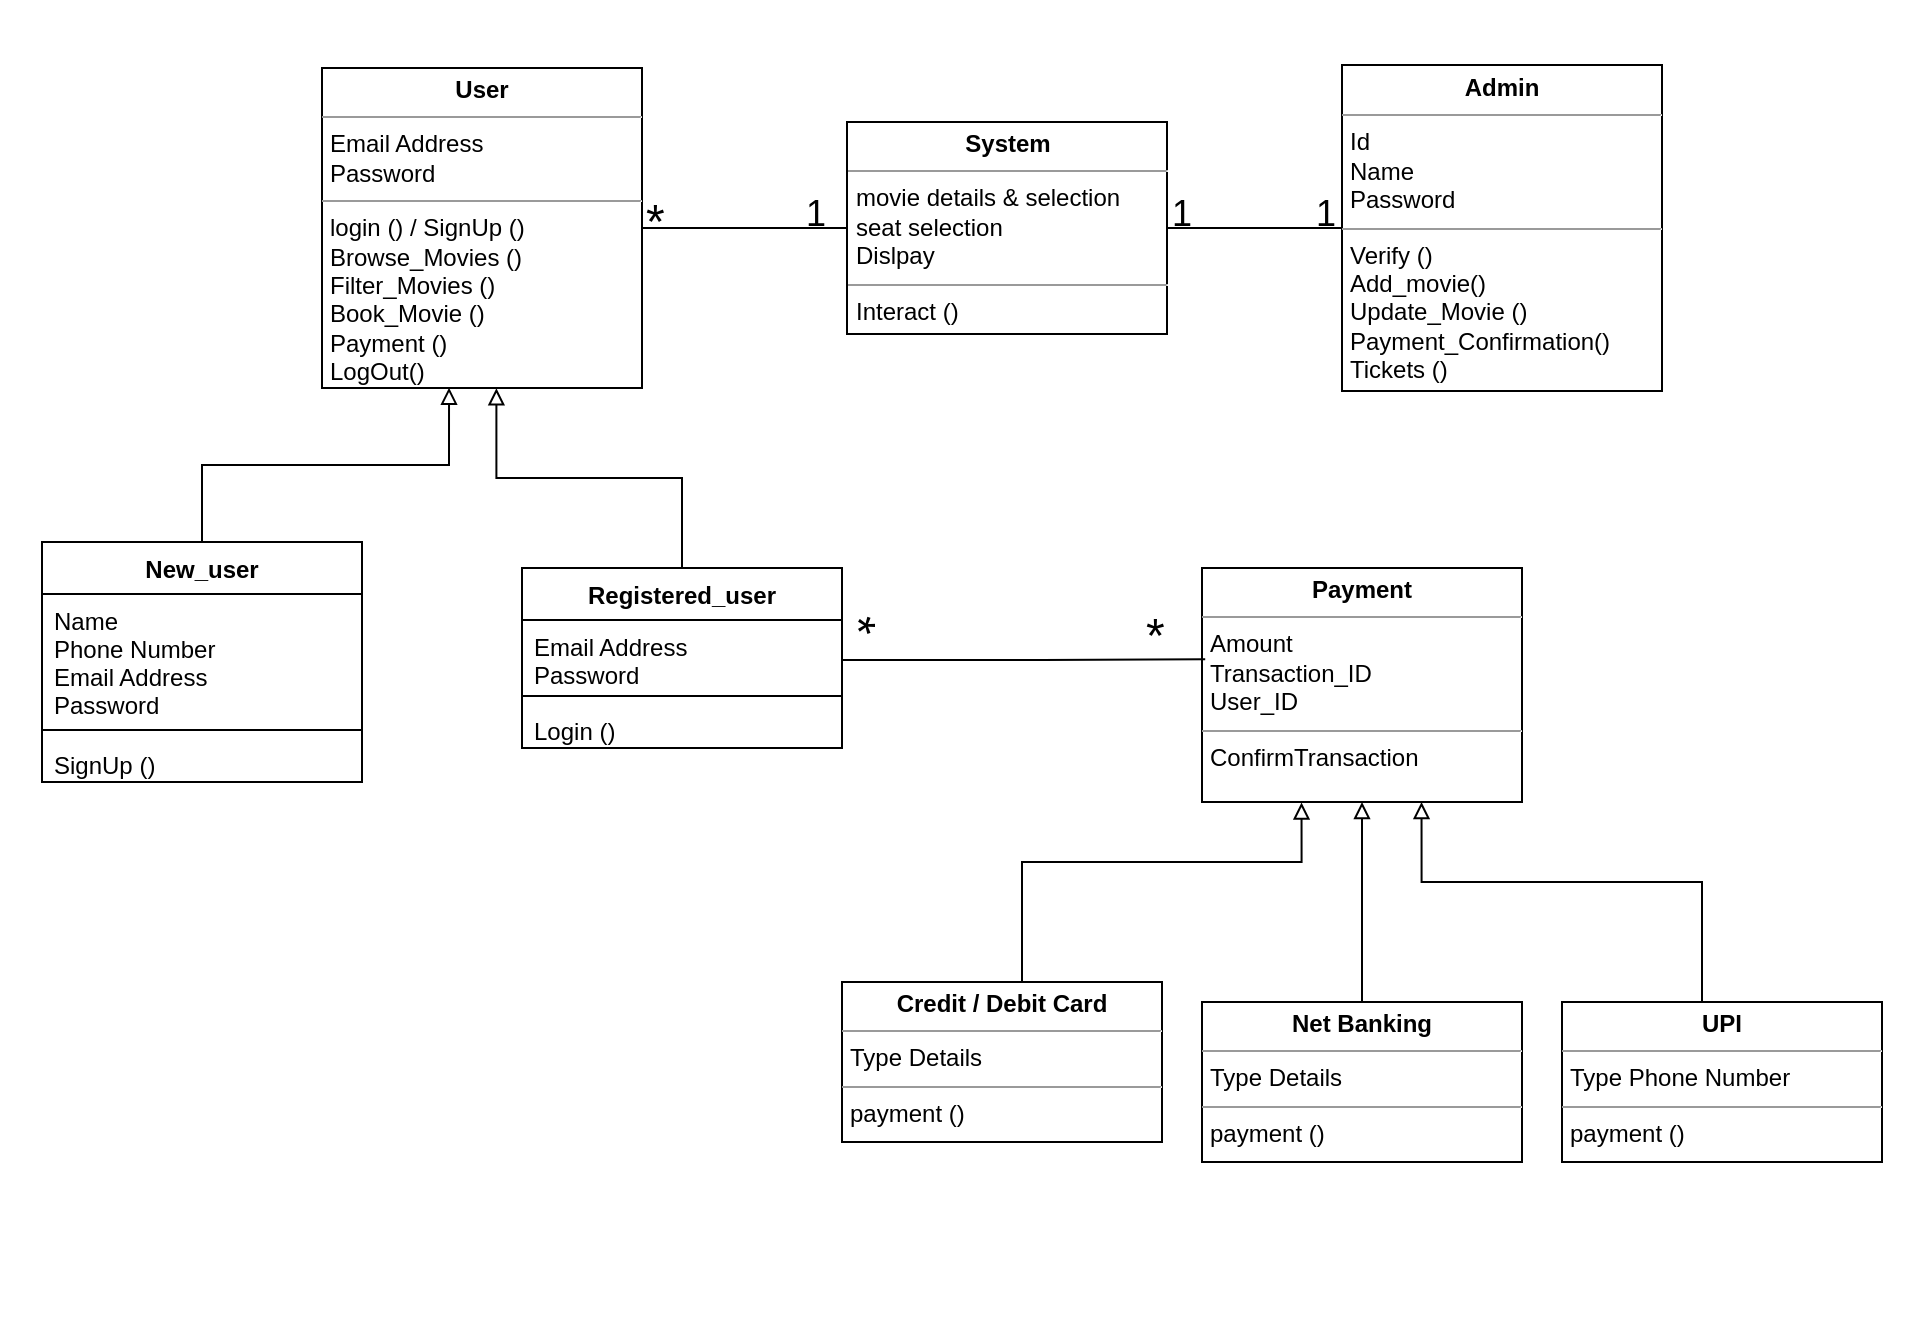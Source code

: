 <mxfile version="12.2.2" type="device" pages="1"><diagram id="Bav4OMW71NTxWOCZeTDQ" name="Page-1"><mxGraphModel dx="2898" dy="1206" grid="1" gridSize="10" guides="1" tooltips="1" connect="1" arrows="1" fold="1" page="1" pageScale="1" pageWidth="850" pageHeight="1100" math="0" shadow="0"><root><mxCell id="0"/><mxCell id="1" parent="0"/><mxCell id="zhfhbIXGYtJ7XPML0-zk-3" value="" style="edgeStyle=orthogonalEdgeStyle;rounded=0;orthogonalLoop=1;jettySize=auto;html=1;entryX=0;entryY=0.5;entryDx=0;entryDy=0;endArrow=none;endFill=0;" parent="1" source="zhfhbIXGYtJ7XPML0-zk-1" target="zhfhbIXGYtJ7XPML0-zk-38" edge="1"><mxGeometry relative="1" as="geometry"><mxPoint x="230" y="343" as="targetPoint"/><Array as="points"/></mxGeometry></mxCell><mxCell id="zhfhbIXGYtJ7XPML0-zk-1" value="&lt;p style=&quot;margin: 0px ; margin-top: 4px ; text-align: center&quot;&gt;&lt;b&gt;User&lt;/b&gt;&lt;/p&gt;&lt;hr size=&quot;1&quot;&gt;&lt;p style=&quot;margin: 0px ; margin-left: 4px&quot;&gt;Email Address&lt;/p&gt;&lt;p style=&quot;margin: 0px ; margin-left: 4px&quot;&gt;Password&lt;/p&gt;&lt;hr size=&quot;1&quot;&gt;&lt;p style=&quot;margin: 0px ; margin-left: 4px&quot;&gt;login () / SignUp ()&lt;/p&gt;&lt;p style=&quot;margin: 0px ; margin-left: 4px&quot;&gt;Browse_Movies ()&lt;/p&gt;&lt;p style=&quot;margin: 0px ; margin-left: 4px&quot;&gt;Filter_Movies ()&lt;/p&gt;&lt;p style=&quot;margin: 0px ; margin-left: 4px&quot;&gt;Book_Movie ()&lt;/p&gt;&lt;p style=&quot;margin: 0px ; margin-left: 4px&quot;&gt;Payment ()&lt;/p&gt;&lt;p style=&quot;margin: 0px ; margin-left: 4px&quot;&gt;LogOut()&lt;/p&gt;&lt;p style=&quot;margin: 0px ; margin-left: 4px&quot;&gt;&lt;br&gt;&lt;/p&gt;" style="verticalAlign=top;align=left;overflow=fill;fontSize=12;fontFamily=Helvetica;html=1;" parent="1" vertex="1"><mxGeometry y="263" width="160" height="160" as="geometry"/></mxCell><mxCell id="zhfhbIXGYtJ7XPML0-zk-45" style="edgeStyle=orthogonalEdgeStyle;rounded=0;orthogonalLoop=1;jettySize=auto;html=1;entryX=0.397;entryY=0.999;entryDx=0;entryDy=0;entryPerimeter=0;endArrow=block;endFill=0;exitX=0.5;exitY=0;exitDx=0;exitDy=0;" parent="1" source="zhfhbIXGYtJ7XPML0-zk-20" target="zhfhbIXGYtJ7XPML0-zk-1" edge="1"><mxGeometry relative="1" as="geometry"><mxPoint x="-60" y="470" as="sourcePoint"/></mxGeometry></mxCell><mxCell id="zhfhbIXGYtJ7XPML0-zk-12" value="Registered_user" style="swimlane;fontStyle=1;align=center;verticalAlign=top;childLayout=stackLayout;horizontal=1;startSize=26;horizontalStack=0;resizeParent=1;resizeParentMax=0;resizeLast=0;collapsible=1;marginBottom=0;" parent="1" vertex="1"><mxGeometry x="100" y="513" width="160" height="90" as="geometry"/></mxCell><mxCell id="zhfhbIXGYtJ7XPML0-zk-13" value="Email Address&#10;Password" style="text;strokeColor=none;fillColor=none;align=left;verticalAlign=top;spacingLeft=4;spacingRight=4;overflow=hidden;rotatable=0;points=[[0,0.5],[1,0.5]];portConstraint=eastwest;" parent="zhfhbIXGYtJ7XPML0-zk-12" vertex="1"><mxGeometry y="26" width="160" height="34" as="geometry"/></mxCell><mxCell id="zhfhbIXGYtJ7XPML0-zk-14" value="" style="line;strokeWidth=1;fillColor=none;align=left;verticalAlign=middle;spacingTop=-1;spacingLeft=3;spacingRight=3;rotatable=0;labelPosition=right;points=[];portConstraint=eastwest;" parent="zhfhbIXGYtJ7XPML0-zk-12" vertex="1"><mxGeometry y="60" width="160" height="8" as="geometry"/></mxCell><mxCell id="zhfhbIXGYtJ7XPML0-zk-15" value="Login ()" style="text;strokeColor=none;fillColor=none;align=left;verticalAlign=top;spacingLeft=4;spacingRight=4;overflow=hidden;rotatable=0;points=[[0,0.5],[1,0.5]];portConstraint=eastwest;" parent="zhfhbIXGYtJ7XPML0-zk-12" vertex="1"><mxGeometry y="68" width="160" height="22" as="geometry"/></mxCell><mxCell id="zhfhbIXGYtJ7XPML0-zk-46" style="edgeStyle=orthogonalEdgeStyle;rounded=0;orthogonalLoop=1;jettySize=auto;html=1;entryX=0.545;entryY=1.001;entryDx=0;entryDy=0;entryPerimeter=0;endArrow=block;endFill=0;exitX=0.5;exitY=0;exitDx=0;exitDy=0;" parent="1" source="zhfhbIXGYtJ7XPML0-zk-12" target="zhfhbIXGYtJ7XPML0-zk-1" edge="1"><mxGeometry relative="1" as="geometry"><mxPoint x="210" y="470" as="sourcePoint"/></mxGeometry></mxCell><mxCell id="zhfhbIXGYtJ7XPML0-zk-20" value="New_user" style="swimlane;fontStyle=1;align=center;verticalAlign=top;childLayout=stackLayout;horizontal=1;startSize=26;horizontalStack=0;resizeParent=1;resizeParentMax=0;resizeLast=0;collapsible=1;marginBottom=0;" parent="1" vertex="1"><mxGeometry x="-140" y="500" width="160" height="120" as="geometry"/></mxCell><mxCell id="zhfhbIXGYtJ7XPML0-zk-21" value="Name&#10;Phone Number&#10;Email Address&#10;Password" style="text;strokeColor=none;fillColor=none;align=left;verticalAlign=top;spacingLeft=4;spacingRight=4;overflow=hidden;rotatable=0;points=[[0,0.5],[1,0.5]];portConstraint=eastwest;" parent="zhfhbIXGYtJ7XPML0-zk-20" vertex="1"><mxGeometry y="26" width="160" height="64" as="geometry"/></mxCell><mxCell id="zhfhbIXGYtJ7XPML0-zk-22" value="" style="line;strokeWidth=1;fillColor=none;align=left;verticalAlign=middle;spacingTop=-1;spacingLeft=3;spacingRight=3;rotatable=0;labelPosition=right;points=[];portConstraint=eastwest;" parent="zhfhbIXGYtJ7XPML0-zk-20" vertex="1"><mxGeometry y="90" width="160" height="8" as="geometry"/></mxCell><mxCell id="zhfhbIXGYtJ7XPML0-zk-23" value="SignUp ()" style="text;strokeColor=none;fillColor=none;align=left;verticalAlign=top;spacingLeft=4;spacingRight=4;overflow=hidden;rotatable=0;points=[[0,0.5],[1,0.5]];portConstraint=eastwest;" parent="zhfhbIXGYtJ7XPML0-zk-20" vertex="1"><mxGeometry y="98" width="160" height="22" as="geometry"/></mxCell><mxCell id="zhfhbIXGYtJ7XPML0-zk-24" value="&lt;p style=&quot;margin: 0px ; margin-top: 4px ; text-align: center&quot;&gt;&lt;b&gt;Admin&lt;/b&gt;&lt;/p&gt;&lt;hr size=&quot;1&quot;&gt;&lt;p style=&quot;margin: 0px ; margin-left: 4px&quot;&gt;Id&lt;/p&gt;&lt;p style=&quot;margin: 0px ; margin-left: 4px&quot;&gt;Name&lt;/p&gt;&lt;p style=&quot;margin: 0px ; margin-left: 4px&quot;&gt;Password&lt;/p&gt;&lt;hr size=&quot;1&quot;&gt;&lt;p style=&quot;margin: 0px ; margin-left: 4px&quot;&gt;Verify ()&lt;/p&gt;&lt;p style=&quot;margin: 0px ; margin-left: 4px&quot;&gt;Add_movie()&lt;/p&gt;&lt;p style=&quot;margin: 0px ; margin-left: 4px&quot;&gt;Update_Movie ()&lt;/p&gt;&lt;p style=&quot;margin: 0px ; margin-left: 4px&quot;&gt;Payment_Confirmation()&lt;/p&gt;&lt;p style=&quot;margin: 0px ; margin-left: 4px&quot;&gt;Tickets ()&lt;/p&gt;" style="verticalAlign=top;align=left;overflow=fill;fontSize=12;fontFamily=Helvetica;html=1;" parent="1" vertex="1"><mxGeometry x="510" y="261.5" width="160" height="163" as="geometry"/></mxCell><mxCell id="zhfhbIXGYtJ7XPML0-zk-28" value="&lt;p style=&quot;margin: 0px ; margin-top: 4px ; text-align: center&quot;&gt;&lt;b&gt;Payment&lt;/b&gt;&lt;/p&gt;&lt;hr size=&quot;1&quot;&gt;&lt;p style=&quot;margin: 0px ; margin-left: 4px&quot;&gt;Amount&lt;/p&gt;&lt;p style=&quot;margin: 0px ; margin-left: 4px&quot;&gt;Transaction_ID&lt;/p&gt;&lt;p style=&quot;margin: 0px ; margin-left: 4px&quot;&gt;User_ID&lt;/p&gt;&lt;hr size=&quot;1&quot;&gt;&lt;p style=&quot;margin: 0px ; margin-left: 4px&quot;&gt;ConfirmTransaction&lt;/p&gt;" style="verticalAlign=top;align=left;overflow=fill;fontSize=12;fontFamily=Helvetica;html=1;" parent="1" vertex="1"><mxGeometry x="440" y="513" width="160" height="117" as="geometry"/></mxCell><mxCell id="zhfhbIXGYtJ7XPML0-zk-34" style="edgeStyle=orthogonalEdgeStyle;rounded=0;orthogonalLoop=1;jettySize=auto;html=1;entryX=0.311;entryY=1.002;entryDx=0;entryDy=0;entryPerimeter=0;endArrow=block;endFill=0;" parent="1" source="zhfhbIXGYtJ7XPML0-zk-29" target="zhfhbIXGYtJ7XPML0-zk-28" edge="1"><mxGeometry relative="1" as="geometry"><mxPoint x="490" y="593" as="targetPoint"/><Array as="points"><mxPoint x="350" y="660"/><mxPoint x="490" y="660"/></Array></mxGeometry></mxCell><mxCell id="zhfhbIXGYtJ7XPML0-zk-29" value="&lt;p style=&quot;margin: 0px ; margin-top: 4px ; text-align: center&quot;&gt;&lt;b&gt;Credit / Debit Card&lt;/b&gt;&lt;/p&gt;&lt;hr size=&quot;1&quot;&gt;&lt;p style=&quot;margin: 0px ; margin-left: 4px&quot;&gt;Type Details&lt;/p&gt;&lt;hr size=&quot;1&quot;&gt;&lt;p style=&quot;margin: 0px ; margin-left: 4px&quot;&gt;payment ()&lt;/p&gt;" style="verticalAlign=top;align=left;overflow=fill;fontSize=12;fontFamily=Helvetica;html=1;" parent="1" vertex="1"><mxGeometry x="260" y="720" width="160" height="80" as="geometry"/></mxCell><mxCell id="zhfhbIXGYtJ7XPML0-zk-35" style="edgeStyle=orthogonalEdgeStyle;rounded=0;orthogonalLoop=1;jettySize=auto;html=1;entryX=0.5;entryY=1;entryDx=0;entryDy=0;endArrow=block;endFill=0;" parent="1" source="zhfhbIXGYtJ7XPML0-zk-32" target="zhfhbIXGYtJ7XPML0-zk-28" edge="1"><mxGeometry relative="1" as="geometry"><mxPoint x="520" y="593" as="targetPoint"/></mxGeometry></mxCell><mxCell id="zhfhbIXGYtJ7XPML0-zk-32" value="&lt;p style=&quot;margin: 0px ; margin-top: 4px ; text-align: center&quot;&gt;&lt;b&gt;Net Banking&lt;/b&gt;&lt;/p&gt;&lt;hr size=&quot;1&quot;&gt;&lt;p style=&quot;margin: 0px ; margin-left: 4px&quot;&gt;Type Details&lt;/p&gt;&lt;hr size=&quot;1&quot;&gt;&lt;p style=&quot;margin: 0px ; margin-left: 4px&quot;&gt;payment ()&lt;/p&gt;" style="verticalAlign=top;align=left;overflow=fill;fontSize=12;fontFamily=Helvetica;html=1;" parent="1" vertex="1"><mxGeometry x="440" y="730" width="160" height="80" as="geometry"/></mxCell><mxCell id="zhfhbIXGYtJ7XPML0-zk-36" style="edgeStyle=orthogonalEdgeStyle;rounded=0;orthogonalLoop=1;jettySize=auto;html=1;endArrow=block;endFill=0;entryX=0.686;entryY=1;entryDx=0;entryDy=0;entryPerimeter=0;" parent="1" source="zhfhbIXGYtJ7XPML0-zk-33" target="zhfhbIXGYtJ7XPML0-zk-28" edge="1"><mxGeometry relative="1" as="geometry"><mxPoint x="550" y="593" as="targetPoint"/><Array as="points"><mxPoint x="690" y="670"/><mxPoint x="550" y="670"/></Array></mxGeometry></mxCell><mxCell id="zhfhbIXGYtJ7XPML0-zk-33" value="&lt;p style=&quot;margin: 0px ; margin-top: 4px ; text-align: center&quot;&gt;&lt;b&gt;UPI&lt;/b&gt;&lt;/p&gt;&lt;hr size=&quot;1&quot;&gt;&lt;p style=&quot;margin: 0px ; margin-left: 4px&quot;&gt;Type Phone Number&lt;/p&gt;&lt;hr size=&quot;1&quot;&gt;&lt;p style=&quot;margin: 0px ; margin-left: 4px&quot;&gt;payment ()&lt;/p&gt;" style="verticalAlign=top;align=left;overflow=fill;fontSize=12;fontFamily=Helvetica;html=1;" parent="1" vertex="1"><mxGeometry x="620" y="730" width="160" height="80" as="geometry"/></mxCell><mxCell id="zhfhbIXGYtJ7XPML0-zk-39" style="edgeStyle=orthogonalEdgeStyle;rounded=0;orthogonalLoop=1;jettySize=auto;html=1;entryX=0;entryY=0.5;entryDx=0;entryDy=0;endArrow=none;endFill=0;" parent="1" source="zhfhbIXGYtJ7XPML0-zk-38" target="zhfhbIXGYtJ7XPML0-zk-24" edge="1"><mxGeometry relative="1" as="geometry"/></mxCell><mxCell id="zhfhbIXGYtJ7XPML0-zk-38" value="&lt;p style=&quot;margin: 0px ; margin-top: 4px ; text-align: center&quot;&gt;&lt;b&gt;System&lt;/b&gt;&lt;/p&gt;&lt;hr size=&quot;1&quot;&gt;&lt;p style=&quot;margin: 0px ; margin-left: 4px&quot;&gt;movie details &amp;amp; selection&lt;/p&gt;&lt;p style=&quot;margin: 0px ; margin-left: 4px&quot;&gt;seat selection&lt;/p&gt;&lt;p style=&quot;margin: 0px ; margin-left: 4px&quot;&gt;Dislpay&lt;/p&gt;&lt;hr size=&quot;1&quot;&gt;&lt;p style=&quot;margin: 0px ; margin-left: 4px&quot;&gt;Interact ()&lt;/p&gt;" style="verticalAlign=top;align=left;overflow=fill;fontSize=12;fontFamily=Helvetica;html=1;" parent="1" vertex="1"><mxGeometry x="262.5" y="290" width="160" height="106" as="geometry"/></mxCell><mxCell id="zhfhbIXGYtJ7XPML0-zk-40" value="&lt;font style=&quot;font-size: 24px&quot;&gt;*&lt;/font&gt;" style="text;html=1;resizable=0;points=[];autosize=1;align=left;verticalAlign=top;spacingTop=-4;" parent="1" vertex="1"><mxGeometry x="160" y="323" width="30" height="20" as="geometry"/></mxCell><mxCell id="zhfhbIXGYtJ7XPML0-zk-41" value="&lt;font style=&quot;font-size: 18px&quot;&gt;1&lt;/font&gt;" style="text;html=1;resizable=0;points=[];autosize=1;align=left;verticalAlign=top;spacingTop=-4;" parent="1" vertex="1"><mxGeometry x="240" y="323" width="30" height="20" as="geometry"/></mxCell><mxCell id="zhfhbIXGYtJ7XPML0-zk-43" value="&lt;font style=&quot;font-size: 18px&quot;&gt;1&lt;/font&gt;" style="text;html=1;resizable=0;points=[];autosize=1;align=left;verticalAlign=top;spacingTop=-4;" parent="1" vertex="1"><mxGeometry x="422.5" y="323" width="30" height="20" as="geometry"/></mxCell><mxCell id="zhfhbIXGYtJ7XPML0-zk-44" value="&lt;font style=&quot;font-size: 18px&quot;&gt;1&lt;/font&gt;" style="text;html=1;resizable=0;points=[];autosize=1;align=left;verticalAlign=top;spacingTop=-4;" parent="1" vertex="1"><mxGeometry x="495" y="323" width="30" height="20" as="geometry"/></mxCell><mxCell id="9mm4yG6KTHh8nL3swhEp-22" style="edgeStyle=orthogonalEdgeStyle;rounded=0;orthogonalLoop=1;jettySize=auto;html=1;entryX=0.01;entryY=0.39;entryDx=0;entryDy=0;endArrow=none;endFill=0;entryPerimeter=0;" parent="1" source="zhfhbIXGYtJ7XPML0-zk-13" target="zhfhbIXGYtJ7XPML0-zk-28" edge="1"><mxGeometry relative="1" as="geometry"><mxPoint x="430" y="353" as="sourcePoint"/><mxPoint x="520" y="353" as="targetPoint"/><Array as="points"><mxPoint x="360" y="559"/><mxPoint x="360" y="559"/></Array></mxGeometry></mxCell><mxCell id="9mm4yG6KTHh8nL3swhEp-23" value="&lt;font style=&quot;font-size: 24px&quot;&gt;*&lt;/font&gt;" style="text;html=1;resizable=0;points=[];autosize=1;align=left;verticalAlign=top;spacingTop=-4;rotation=90;" parent="1" vertex="1"><mxGeometry x="260" y="540" width="30" height="20" as="geometry"/></mxCell><mxCell id="9mm4yG6KTHh8nL3swhEp-24" value="&lt;font style=&quot;font-size: 24px&quot;&gt;*&lt;/font&gt;" style="text;html=1;resizable=0;points=[];autosize=1;align=left;verticalAlign=top;spacingTop=-4;" parent="1" vertex="1"><mxGeometry x="410" y="530" width="30" height="20" as="geometry"/></mxCell><mxCell id="aS1S6Ecfjv5WL2M3qhFY-1" value="" style="rounded=0;whiteSpace=wrap;html=1;fillColor=none;strokeColor=#FFFFFF;" vertex="1" parent="1"><mxGeometry x="-160" y="230" width="960" height="663" as="geometry"/></mxCell></root></mxGraphModel></diagram></mxfile>